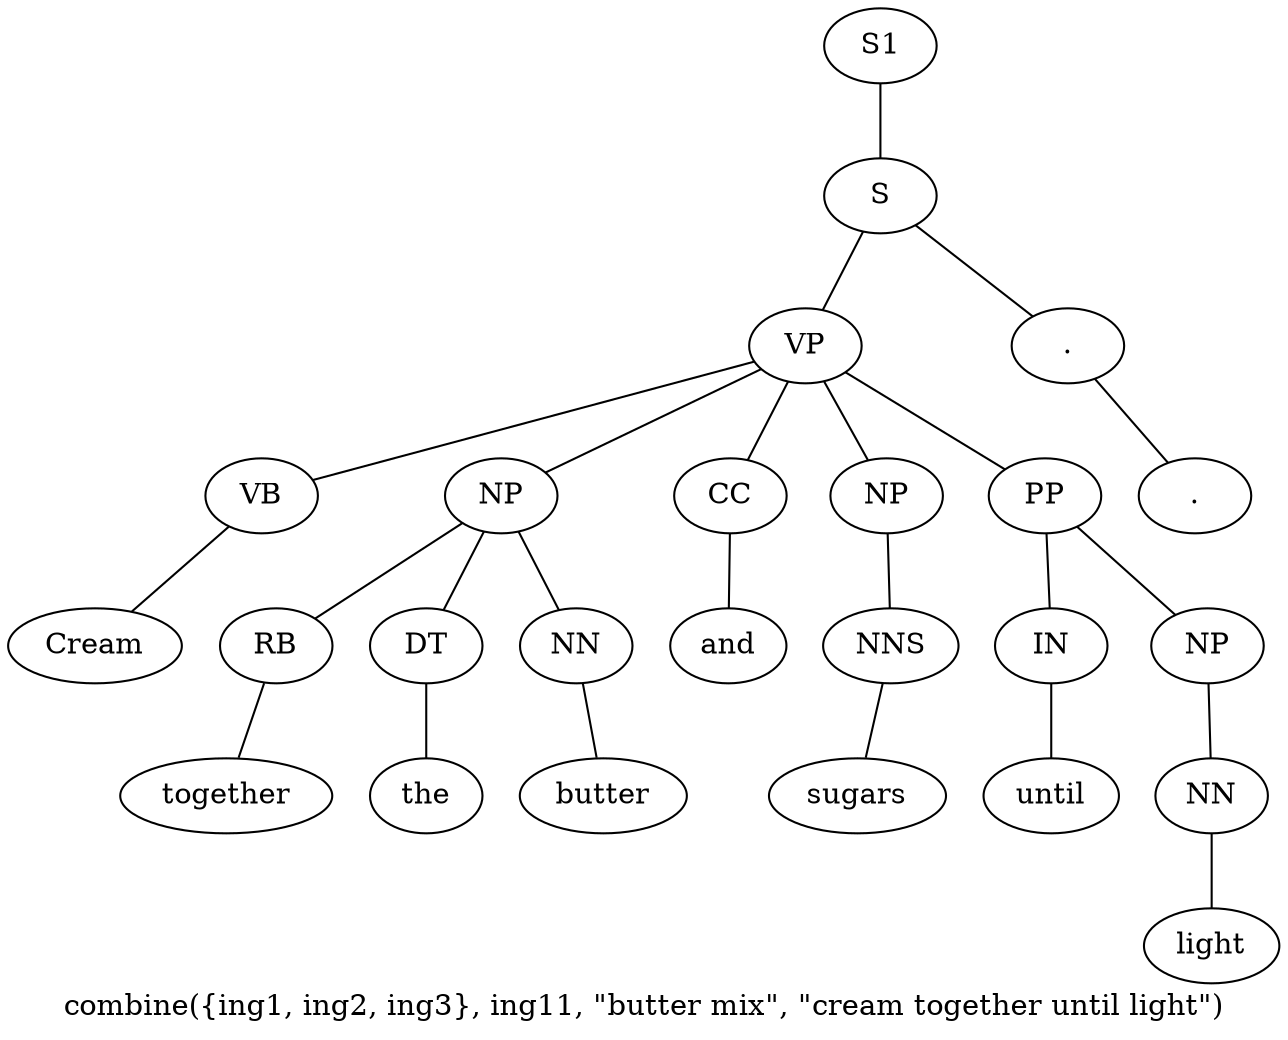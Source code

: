 graph SyntaxGraph {
	label = "combine({ing1, ing2, ing3}, ing11, \"butter mix\", \"cream together until light\")";
	Node0 [label="S1"];
	Node1 [label="S"];
	Node2 [label="VP"];
	Node3 [label="VB"];
	Node4 [label="Cream"];
	Node5 [label="NP"];
	Node6 [label="RB"];
	Node7 [label="together"];
	Node8 [label="DT"];
	Node9 [label="the"];
	Node10 [label="NN"];
	Node11 [label="butter"];
	Node12 [label="CC"];
	Node13 [label="and"];
	Node14 [label="NP"];
	Node15 [label="NNS"];
	Node16 [label="sugars"];
	Node17 [label="PP"];
	Node18 [label="IN"];
	Node19 [label="until"];
	Node20 [label="NP"];
	Node21 [label="NN"];
	Node22 [label="light"];
	Node23 [label="."];
	Node24 [label="."];

	Node0 -- Node1;
	Node1 -- Node2;
	Node1 -- Node23;
	Node2 -- Node3;
	Node2 -- Node5;
	Node2 -- Node12;
	Node2 -- Node14;
	Node2 -- Node17;
	Node3 -- Node4;
	Node5 -- Node6;
	Node5 -- Node8;
	Node5 -- Node10;
	Node6 -- Node7;
	Node8 -- Node9;
	Node10 -- Node11;
	Node12 -- Node13;
	Node14 -- Node15;
	Node15 -- Node16;
	Node17 -- Node18;
	Node17 -- Node20;
	Node18 -- Node19;
	Node20 -- Node21;
	Node21 -- Node22;
	Node23 -- Node24;
}